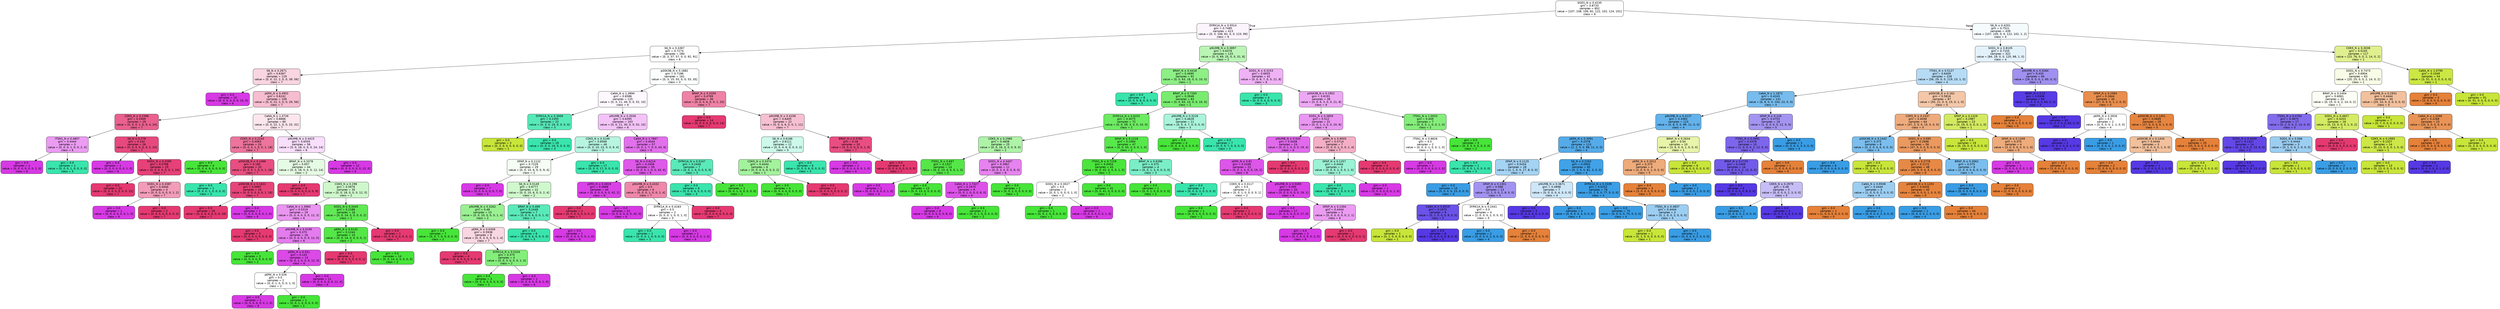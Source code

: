 digraph Tree {
node [shape=box, style="filled, rounded", color="black", fontname=helvetica] ;
edge [fontname=helvetica] ;
0 [label=<SOD1_N &le; 0.4235<br/>gini = 0.8733<br/>samples = 852<br/>value = [107, 108, 106, 82, 122, 102, 124, 101]<br/>class = 6>, fillcolor="#d739e501"] ;
1 [label=<DYRK1A_N &le; 0.5514<br/>gini = 0.7485<br/>samples = 413<br/>value = [0, 3, 106, 82, 0, 0, 123, 99]<br/>class = 6>, fillcolor="#d739e50e"] ;
0 -> 1 [labeldistance=2.5, labelangle=45, headlabel="True"] ;
2 [label=<S6_N &le; 0.4367<br/>gini = 0.7274<br/>samples = 280<br/>value = [0, 3, 37, 57, 0, 0, 92, 91]<br/>class = 6>, fillcolor="#d739e501"] ;
1 -> 2 ;
3 [label=<S6_N &le; 0.2671<br/>gini = 0.6367<br/>samples = 119<br/>value = [0, 0, 22, 2, 0, 0, 39, 56]<br/>class = 7>, fillcolor="#e5397236"] ;
2 -> 3 ;
4 [label=<gini = 0.0<br/>samples = 10<br/>value = [0, 0, 0, 0, 0, 0, 10, 0]<br/>class = 6>, fillcolor="#d739e5ff"] ;
3 -> 4 ;
5 [label=<pERK_N &le; 0.4902<br/>gini = 0.6242<br/>samples = 109<br/>value = [0, 0, 22, 2, 0, 0, 29, 56]<br/>class = 7>, fillcolor="#e5397256"] ;
3 -> 5 ;
6 [label=<CDK5_N &le; 0.2398<br/>gini = 0.2949<br/>samples = 29<br/>value = [0, 0, 0, 1, 0, 0, 4, 24]<br/>class = 7>, fillcolor="#e53972cc"] ;
5 -> 6 ;
7 [label=<ITSN1_N &le; 0.4807<br/>gini = 0.4444<br/>samples = 3<br/>value = [0, 0, 0, 1, 0, 0, 2, 0]<br/>class = 6>, fillcolor="#d739e57f"] ;
6 -> 7 ;
8 [label=<gini = 0.0<br/>samples = 2<br/>value = [0, 0, 0, 0, 0, 0, 2, 0]<br/>class = 6>, fillcolor="#d739e5ff"] ;
7 -> 8 ;
9 [label=<gini = 0.0<br/>samples = 1<br/>value = [0, 0, 0, 1, 0, 0, 0, 0]<br/>class = 3>, fillcolor="#39e5acff"] ;
7 -> 9 ;
10 [label=<S6_N &le; 0.278<br/>gini = 0.142<br/>samples = 26<br/>value = [0, 0, 0, 0, 0, 0, 2, 24]<br/>class = 7>, fillcolor="#e53972ea"] ;
6 -> 10 ;
11 [label=<gini = 0.0<br/>samples = 1<br/>value = [0, 0, 0, 0, 0, 0, 1, 0]<br/>class = 6>, fillcolor="#d739e5ff"] ;
10 -> 11 ;
12 [label=<SOD1_N &le; 0.3295<br/>gini = 0.0768<br/>samples = 25<br/>value = [0, 0, 0, 0, 0, 0, 1, 24]<br/>class = 7>, fillcolor="#e53972f4"] ;
10 -> 12 ;
13 [label=<gini = 0.0<br/>samples = 22<br/>value = [0, 0, 0, 0, 0, 0, 0, 22]<br/>class = 7>, fillcolor="#e53972ff"] ;
12 -> 13 ;
14 [label=<SOD1_N &le; 0.3387<br/>gini = 0.4444<br/>samples = 3<br/>value = [0, 0, 0, 0, 0, 0, 1, 2]<br/>class = 7>, fillcolor="#e539727f"] ;
12 -> 14 ;
15 [label=<gini = 0.0<br/>samples = 1<br/>value = [0, 0, 0, 0, 0, 0, 1, 0]<br/>class = 6>, fillcolor="#d739e5ff"] ;
14 -> 15 ;
16 [label=<gini = 0.0<br/>samples = 2<br/>value = [0, 0, 0, 0, 0, 0, 0, 2]<br/>class = 7>, fillcolor="#e53972ff"] ;
14 -> 16 ;
17 [label=<CaNA_N &le; 1.3726<br/>gini = 0.6666<br/>samples = 80<br/>value = [0, 0, 22, 1, 0, 0, 25, 32]<br/>class = 7>, fillcolor="#e5397220"] ;
5 -> 17 ;
18 [label=<CDK5_N &le; 0.2243<br/>gini = 0.4063<br/>samples = 24<br/>value = [0, 0, 4, 1, 0, 0, 1, 18]<br/>class = 7>, fillcolor="#e53972b2"] ;
17 -> 18 ;
19 [label=<gini = 0.0<br/>samples = 4<br/>value = [0, 0, 4, 0, 0, 0, 0, 0]<br/>class = 2>, fillcolor="#47e539ff"] ;
18 -> 19 ;
20 [label=<pGSK3B_N &le; 0.1466<br/>gini = 0.185<br/>samples = 20<br/>value = [0, 0, 0, 1, 0, 0, 1, 18]<br/>class = 7>, fillcolor="#e53972e4"] ;
18 -> 20 ;
21 [label=<gini = 0.0<br/>samples = 1<br/>value = [0, 0, 0, 1, 0, 0, 0, 0]<br/>class = 3>, fillcolor="#39e5acff"] ;
20 -> 21 ;
22 [label=<pGSK3B_N &le; 0.1822<br/>gini = 0.0997<br/>samples = 19<br/>value = [0, 0, 0, 0, 0, 0, 1, 18]<br/>class = 7>, fillcolor="#e53972f1"] ;
20 -> 22 ;
23 [label=<gini = 0.0<br/>samples = 18<br/>value = [0, 0, 0, 0, 0, 0, 0, 18]<br/>class = 7>, fillcolor="#e53972ff"] ;
22 -> 23 ;
24 [label=<gini = 0.0<br/>samples = 1<br/>value = [0, 0, 0, 0, 0, 0, 1, 0]<br/>class = 6>, fillcolor="#d739e5ff"] ;
22 -> 24 ;
25 [label=<pNUMB_N &le; 0.4415<br/>gini = 0.6505<br/>samples = 56<br/>value = [0, 0, 18, 0, 0, 0, 24, 14]<br/>class = 6>, fillcolor="#d739e528"] ;
17 -> 25 ;
26 [label=<BRAF_N &le; 0.3378<br/>gini = 0.657<br/>samples = 44<br/>value = [0, 0, 18, 0, 0, 0, 12, 14]<br/>class = 2>, fillcolor="#47e53922"] ;
25 -> 26 ;
27 [label=<gini = 0.0<br/>samples = 9<br/>value = [0, 0, 0, 0, 0, 0, 0, 9]<br/>class = 7>, fillcolor="#e53972ff"] ;
26 -> 27 ;
28 [label=<CDK5_N &le; 0.298<br/>gini = 0.5976<br/>samples = 35<br/>value = [0, 0, 18, 0, 0, 0, 12, 5]<br/>class = 2>, fillcolor="#47e53943"] ;
26 -> 28 ;
29 [label=<CaNA_N &le; 1.3965<br/>gini = 0.5319<br/>samples = 19<br/>value = [0, 0, 4, 0, 0, 0, 12, 3]<br/>class = 6>, fillcolor="#d739e588"] ;
28 -> 29 ;
30 [label=<gini = 0.0<br/>samples = 3<br/>value = [0, 0, 0, 0, 0, 0, 0, 3]<br/>class = 7>, fillcolor="#e53972ff"] ;
29 -> 30 ;
31 [label=<pNUMB_N &le; 0.3195<br/>gini = 0.375<br/>samples = 16<br/>value = [0, 0, 4, 0, 0, 0, 12, 0]<br/>class = 6>, fillcolor="#d739e5aa"] ;
29 -> 31 ;
32 [label=<gini = 0.0<br/>samples = 3<br/>value = [0, 0, 3, 0, 0, 0, 0, 0]<br/>class = 2>, fillcolor="#47e539ff"] ;
31 -> 32 ;
33 [label=<pERK_N &le; 0.551<br/>gini = 0.142<br/>samples = 13<br/>value = [0, 0, 1, 0, 0, 0, 12, 0]<br/>class = 6>, fillcolor="#d739e5ea"] ;
31 -> 33 ;
34 [label=<pERK_N &le; 0.526<br/>gini = 0.5<br/>samples = 2<br/>value = [0, 0, 1, 0, 0, 0, 1, 0]<br/>class = 2>, fillcolor="#47e53900"] ;
33 -> 34 ;
35 [label=<gini = 0.0<br/>samples = 1<br/>value = [0, 0, 0, 0, 0, 0, 1, 0]<br/>class = 6>, fillcolor="#d739e5ff"] ;
34 -> 35 ;
36 [label=<gini = 0.0<br/>samples = 1<br/>value = [0, 0, 1, 0, 0, 0, 0, 0]<br/>class = 2>, fillcolor="#47e539ff"] ;
34 -> 36 ;
37 [label=<gini = 0.0<br/>samples = 11<br/>value = [0, 0, 0, 0, 0, 0, 11, 0]<br/>class = 6>, fillcolor="#d739e5ff"] ;
33 -> 37 ;
38 [label=<SOD1_N &le; 0.3445<br/>gini = 0.2188<br/>samples = 16<br/>value = [0, 0, 14, 0, 0, 0, 0, 2]<br/>class = 2>, fillcolor="#47e539db"] ;
28 -> 38 ;
39 [label=<pERK_N &le; 0.5132<br/>gini = 0.1244<br/>samples = 15<br/>value = [0, 0, 14, 0, 0, 0, 0, 1]<br/>class = 2>, fillcolor="#47e539ed"] ;
38 -> 39 ;
40 [label=<gini = 0.0<br/>samples = 1<br/>value = [0, 0, 0, 0, 0, 0, 0, 1]<br/>class = 7>, fillcolor="#e53972ff"] ;
39 -> 40 ;
41 [label=<gini = 0.0<br/>samples = 14<br/>value = [0, 0, 14, 0, 0, 0, 0, 0]<br/>class = 2>, fillcolor="#47e539ff"] ;
39 -> 41 ;
42 [label=<gini = 0.0<br/>samples = 1<br/>value = [0, 0, 0, 0, 0, 0, 0, 1]<br/>class = 7>, fillcolor="#e53972ff"] ;
38 -> 42 ;
43 [label=<gini = 0.0<br/>samples = 12<br/>value = [0, 0, 0, 0, 0, 0, 12, 0]<br/>class = 6>, fillcolor="#d739e5ff"] ;
25 -> 43 ;
44 [label=<pGSK3B_N &le; 0.1882<br/>gini = 0.7186<br/>samples = 161<br/>value = [0, 3, 15, 55, 0, 0, 53, 35]<br/>class = 3>, fillcolor="#39e5ac05"] ;
2 -> 44 ;
45 [label=<CaNA_N &le; 1.3694<br/>gini = 0.6586<br/>samples = 125<br/>value = [0, 3, 11, 49, 0, 0, 52, 10]<br/>class = 6>, fillcolor="#d739e50a"] ;
44 -> 45 ;
46 [label=<DYRK1A_N &le; 0.3006<br/>gini = 0.2355<br/>samples = 22<br/>value = [0, 3, 0, 19, 0, 0, 0, 0]<br/>class = 3>, fillcolor="#39e5acd7"] ;
45 -> 46 ;
47 [label=<gini = 0.0<br/>samples = 3<br/>value = [0, 3, 0, 0, 0, 0, 0, 0]<br/>class = 1>, fillcolor="#c8e539ff"] ;
46 -> 47 ;
48 [label=<gini = 0.0<br/>samples = 19<br/>value = [0, 0, 0, 19, 0, 0, 0, 0]<br/>class = 3>, fillcolor="#39e5acff"] ;
46 -> 48 ;
49 [label=<pNUMB_N &le; 0.3556<br/>gini = 0.6395<br/>samples = 103<br/>value = [0, 0, 11, 30, 0, 0, 52, 10]<br/>class = 6>, fillcolor="#d739e54d"] ;
45 -> 49 ;
50 [label=<CDK5_N &le; 0.3149<br/>gini = 0.6569<br/>samples = 46<br/>value = [0, 0, 10, 23, 0, 0, 9, 4]<br/>class = 3>, fillcolor="#39e5ac5c"] ;
49 -> 50 ;
51 [label=<GFAP_N &le; 0.1122<br/>gini = 0.7229<br/>samples = 29<br/>value = [0, 0, 10, 6, 0, 0, 9, 4]<br/>class = 2>, fillcolor="#47e5390d"] ;
50 -> 51 ;
52 [label=<gini = 0.0<br/>samples = 7<br/>value = [0, 0, 0, 0, 0, 0, 7, 0]<br/>class = 6>, fillcolor="#d739e5ff"] ;
51 -> 52 ;
53 [label=<S6_N &le; 0.5149<br/>gini = 0.6777<br/>samples = 22<br/>value = [0, 0, 10, 6, 0, 0, 2, 4]<br/>class = 2>, fillcolor="#47e53940"] ;
51 -> 53 ;
54 [label=<pNUMB_N &le; 0.3262<br/>gini = 0.48<br/>samples = 15<br/>value = [0, 0, 10, 0, 0, 0, 1, 4]<br/>class = 2>, fillcolor="#47e5398b"] ;
53 -> 54 ;
55 [label=<gini = 0.0<br/>samples = 7<br/>value = [0, 0, 7, 0, 0, 0, 0, 0]<br/>class = 2>, fillcolor="#47e539ff"] ;
54 -> 55 ;
56 [label=<pERK_N &le; 0.6309<br/>gini = 0.5938<br/>samples = 8<br/>value = [0, 0, 3, 0, 0, 0, 1, 4]<br/>class = 7>, fillcolor="#e5397233"] ;
54 -> 56 ;
57 [label=<gini = 0.0<br/>samples = 4<br/>value = [0, 0, 0, 0, 0, 0, 0, 4]<br/>class = 7>, fillcolor="#e53972ff"] ;
56 -> 57 ;
58 [label=<DYRK1A_N &le; 0.5334<br/>gini = 0.375<br/>samples = 4<br/>value = [0, 0, 3, 0, 0, 0, 1, 0]<br/>class = 2>, fillcolor="#47e539aa"] ;
56 -> 58 ;
59 [label=<gini = 0.0<br/>samples = 3<br/>value = [0, 0, 3, 0, 0, 0, 0, 0]<br/>class = 2>, fillcolor="#47e539ff"] ;
58 -> 59 ;
60 [label=<gini = 0.0<br/>samples = 1<br/>value = [0, 0, 0, 0, 0, 0, 1, 0]<br/>class = 6>, fillcolor="#d739e5ff"] ;
58 -> 60 ;
61 [label=<BRAF_N &le; 0.469<br/>gini = 0.2449<br/>samples = 7<br/>value = [0, 0, 0, 6, 0, 0, 1, 0]<br/>class = 3>, fillcolor="#39e5acd4"] ;
53 -> 61 ;
62 [label=<gini = 0.0<br/>samples = 6<br/>value = [0, 0, 0, 6, 0, 0, 0, 0]<br/>class = 3>, fillcolor="#39e5acff"] ;
61 -> 62 ;
63 [label=<gini = 0.0<br/>samples = 1<br/>value = [0, 0, 0, 0, 0, 0, 1, 0]<br/>class = 6>, fillcolor="#d739e5ff"] ;
61 -> 63 ;
64 [label=<gini = 0.0<br/>samples = 17<br/>value = [0, 0, 0, 17, 0, 0, 0, 0]<br/>class = 3>, fillcolor="#39e5acff"] ;
50 -> 64 ;
65 [label=<CaNA_N &le; 1.7867<br/>gini = 0.4044<br/>samples = 57<br/>value = [0, 0, 1, 7, 0, 0, 43, 6]<br/>class = 6>, fillcolor="#d739e5b8"] ;
49 -> 65 ;
66 [label=<S6_N &le; 0.6214<br/>gini = 0.2456<br/>samples = 50<br/>value = [0, 0, 0, 1, 0, 0, 43, 6]<br/>class = 6>, fillcolor="#d739e5d6"] ;
65 -> 66 ;
67 [label=<pERK_N &le; 0.4819<br/>gini = 0.0868<br/>samples = 44<br/>value = [0, 0, 0, 0, 0, 0, 42, 2]<br/>class = 6>, fillcolor="#d739e5f3"] ;
66 -> 67 ;
68 [label=<gini = 0.0<br/>samples = 2<br/>value = [0, 0, 0, 0, 0, 0, 0, 2]<br/>class = 7>, fillcolor="#e53972ff"] ;
67 -> 68 ;
69 [label=<gini = 0.0<br/>samples = 42<br/>value = [0, 0, 0, 0, 0, 0, 42, 0]<br/>class = 6>, fillcolor="#d739e5ff"] ;
67 -> 69 ;
70 [label=<pNUMB_N &le; 0.4332<br/>gini = 0.5<br/>samples = 6<br/>value = [0, 0, 0, 1, 0, 0, 1, 4]<br/>class = 7>, fillcolor="#e5397299"] ;
66 -> 70 ;
71 [label=<DYRK1A_N &le; 0.4163<br/>gini = 0.5<br/>samples = 2<br/>value = [0, 0, 0, 1, 0, 0, 1, 0]<br/>class = 3>, fillcolor="#39e5ac00"] ;
70 -> 71 ;
72 [label=<gini = 0.0<br/>samples = 1<br/>value = [0, 0, 0, 1, 0, 0, 0, 0]<br/>class = 3>, fillcolor="#39e5acff"] ;
71 -> 72 ;
73 [label=<gini = 0.0<br/>samples = 1<br/>value = [0, 0, 0, 0, 0, 0, 1, 0]<br/>class = 6>, fillcolor="#d739e5ff"] ;
71 -> 73 ;
74 [label=<gini = 0.0<br/>samples = 4<br/>value = [0, 0, 0, 0, 0, 0, 0, 4]<br/>class = 7>, fillcolor="#e53972ff"] ;
70 -> 74 ;
75 [label=<DYRK1A_N &le; 0.5247<br/>gini = 0.2449<br/>samples = 7<br/>value = [0, 0, 1, 6, 0, 0, 0, 0]<br/>class = 3>, fillcolor="#39e5acd4"] ;
65 -> 75 ;
76 [label=<gini = 0.0<br/>samples = 6<br/>value = [0, 0, 0, 6, 0, 0, 0, 0]<br/>class = 3>, fillcolor="#39e5acff"] ;
75 -> 76 ;
77 [label=<gini = 0.0<br/>samples = 1<br/>value = [0, 0, 1, 0, 0, 0, 0, 0]<br/>class = 2>, fillcolor="#47e539ff"] ;
75 -> 77 ;
78 [label=<BRAF_N &le; 0.3359<br/>gini = 0.4769<br/>samples = 36<br/>value = [0, 0, 4, 6, 0, 0, 1, 25]<br/>class = 7>, fillcolor="#e53972a2"] ;
44 -> 78 ;
79 [label=<gini = 0.0<br/>samples = 14<br/>value = [0, 0, 0, 0, 0, 0, 0, 14]<br/>class = 7>, fillcolor="#e53972ff"] ;
78 -> 79 ;
80 [label=<pNUMB_N &le; 0.4258<br/>gini = 0.6405<br/>samples = 22<br/>value = [0, 0, 4, 6, 0, 0, 1, 11]<br/>class = 7>, fillcolor="#e5397250"] ;
78 -> 80 ;
81 [label=<S6_N &le; 0.6186<br/>gini = 0.6111<br/>samples = 12<br/>value = [0, 0, 4, 6, 0, 0, 0, 2]<br/>class = 3>, fillcolor="#39e5ac40"] ;
80 -> 81 ;
82 [label=<CDK5_N &le; 0.3374<br/>gini = 0.4444<br/>samples = 6<br/>value = [0, 0, 4, 0, 0, 0, 0, 2]<br/>class = 2>, fillcolor="#47e5397f"] ;
81 -> 82 ;
83 [label=<gini = 0.0<br/>samples = 4<br/>value = [0, 0, 4, 0, 0, 0, 0, 0]<br/>class = 2>, fillcolor="#47e539ff"] ;
82 -> 83 ;
84 [label=<gini = 0.0<br/>samples = 2<br/>value = [0, 0, 0, 0, 0, 0, 0, 2]<br/>class = 7>, fillcolor="#e53972ff"] ;
82 -> 84 ;
85 [label=<gini = 0.0<br/>samples = 6<br/>value = [0, 0, 0, 6, 0, 0, 0, 0]<br/>class = 3>, fillcolor="#39e5acff"] ;
81 -> 85 ;
86 [label=<BRAF_N &le; 0.3782<br/>gini = 0.18<br/>samples = 10<br/>value = [0, 0, 0, 0, 0, 0, 1, 9]<br/>class = 7>, fillcolor="#e53972e3"] ;
80 -> 86 ;
87 [label=<gini = 0.0<br/>samples = 1<br/>value = [0, 0, 0, 0, 0, 0, 1, 0]<br/>class = 6>, fillcolor="#d739e5ff"] ;
86 -> 87 ;
88 [label=<gini = 0.0<br/>samples = 9<br/>value = [0, 0, 0, 0, 0, 0, 0, 9]<br/>class = 7>, fillcolor="#e53972ff"] ;
86 -> 88 ;
89 [label=<pNUMB_N &le; 0.3897<br/>gini = 0.6376<br/>samples = 133<br/>value = [0, 0, 69, 25, 0, 0, 31, 8]<br/>class = 2>, fillcolor="#47e5395f"] ;
1 -> 89 ;
90 [label=<BRAF_N &le; 0.4418<br/>gini = 0.4695<br/>samples = 91<br/>value = [0, 0, 63, 18, 0, 0, 10, 0]<br/>class = 2>, fillcolor="#47e5399d"] ;
89 -> 90 ;
91 [label=<gini = 0.0<br/>samples = 8<br/>value = [0, 0, 0, 8, 0, 0, 0, 0]<br/>class = 3>, fillcolor="#39e5acff"] ;
90 -> 91 ;
92 [label=<BRAF_N &le; 0.7265<br/>gini = 0.3948<br/>samples = 83<br/>value = [0, 0, 63, 10, 0, 0, 10, 0]<br/>class = 2>, fillcolor="#47e539b9"] ;
90 -> 92 ;
93 [label=<DYRK1A_N &le; 0.6202<br/>gini = 0.3075<br/>samples = 72<br/>value = [0, 0, 59, 3, 0, 0, 10, 0]<br/>class = 2>, fillcolor="#47e539ca"] ;
92 -> 93 ;
94 [label=<CDK5_N &le; 0.2985<br/>gini = 0.4608<br/>samples = 25<br/>value = [0, 0, 16, 0, 0, 0, 9, 0]<br/>class = 2>, fillcolor="#47e53970"] ;
93 -> 94 ;
95 [label=<ITSN1_N &le; 0.697<br/>gini = 0.1327<br/>samples = 14<br/>value = [0, 0, 13, 0, 0, 0, 1, 0]<br/>class = 2>, fillcolor="#47e539eb"] ;
94 -> 95 ;
96 [label=<gini = 0.0<br/>samples = 1<br/>value = [0, 0, 0, 0, 0, 0, 1, 0]<br/>class = 6>, fillcolor="#d739e5ff"] ;
95 -> 96 ;
97 [label=<gini = 0.0<br/>samples = 13<br/>value = [0, 0, 13, 0, 0, 0, 0, 0]<br/>class = 2>, fillcolor="#47e539ff"] ;
95 -> 97 ;
98 [label=<SOD1_N &le; 0.3407<br/>gini = 0.3967<br/>samples = 11<br/>value = [0, 0, 3, 0, 0, 0, 8, 0]<br/>class = 6>, fillcolor="#d739e59f"] ;
94 -> 98 ;
99 [label=<CaNA_N &le; 1.7427<br/>gini = 0.1975<br/>samples = 9<br/>value = [0, 0, 1, 0, 0, 0, 8, 0]<br/>class = 6>, fillcolor="#d739e5df"] ;
98 -> 99 ;
100 [label=<gini = 0.0<br/>samples = 8<br/>value = [0, 0, 0, 0, 0, 0, 8, 0]<br/>class = 6>, fillcolor="#d739e5ff"] ;
99 -> 100 ;
101 [label=<gini = 0.0<br/>samples = 1<br/>value = [0, 0, 1, 0, 0, 0, 0, 0]<br/>class = 2>, fillcolor="#47e539ff"] ;
99 -> 101 ;
102 [label=<gini = 0.0<br/>samples = 2<br/>value = [0, 0, 2, 0, 0, 0, 0, 0]<br/>class = 2>, fillcolor="#47e539ff"] ;
98 -> 102 ;
103 [label=<GFAP_N &le; 0.1218<br/>gini = 0.1584<br/>samples = 47<br/>value = [0, 0, 43, 3, 0, 0, 1, 0]<br/>class = 2>, fillcolor="#47e539e8"] ;
93 -> 103 ;
104 [label=<ITSN1_N &le; 0.7229<br/>gini = 0.0454<br/>samples = 43<br/>value = [0, 0, 42, 0, 0, 0, 1, 0]<br/>class = 2>, fillcolor="#47e539f9"] ;
103 -> 104 ;
105 [label=<SOD1_N &le; 0.3027<br/>gini = 0.5<br/>samples = 2<br/>value = [0, 0, 1, 0, 0, 0, 1, 0]<br/>class = 2>, fillcolor="#47e53900"] ;
104 -> 105 ;
106 [label=<gini = 0.0<br/>samples = 1<br/>value = [0, 0, 1, 0, 0, 0, 0, 0]<br/>class = 2>, fillcolor="#47e539ff"] ;
105 -> 106 ;
107 [label=<gini = 0.0<br/>samples = 1<br/>value = [0, 0, 0, 0, 0, 0, 1, 0]<br/>class = 6>, fillcolor="#d739e5ff"] ;
105 -> 107 ;
108 [label=<gini = 0.0<br/>samples = 41<br/>value = [0, 0, 41, 0, 0, 0, 0, 0]<br/>class = 2>, fillcolor="#47e539ff"] ;
104 -> 108 ;
109 [label=<BRAF_N &le; 0.6396<br/>gini = 0.375<br/>samples = 4<br/>value = [0, 0, 1, 3, 0, 0, 0, 0]<br/>class = 3>, fillcolor="#39e5acaa"] ;
103 -> 109 ;
110 [label=<gini = 0.0<br/>samples = 1<br/>value = [0, 0, 1, 0, 0, 0, 0, 0]<br/>class = 2>, fillcolor="#47e539ff"] ;
109 -> 110 ;
111 [label=<gini = 0.0<br/>samples = 3<br/>value = [0, 0, 0, 3, 0, 0, 0, 0]<br/>class = 3>, fillcolor="#39e5acff"] ;
109 -> 111 ;
112 [label=<pNUMB_N &le; 0.3226<br/>gini = 0.4628<br/>samples = 11<br/>value = [0, 0, 4, 7, 0, 0, 0, 0]<br/>class = 3>, fillcolor="#39e5ac6d"] ;
92 -> 112 ;
113 [label=<gini = 0.0<br/>samples = 4<br/>value = [0, 0, 4, 0, 0, 0, 0, 0]<br/>class = 2>, fillcolor="#47e539ff"] ;
112 -> 113 ;
114 [label=<gini = 0.0<br/>samples = 7<br/>value = [0, 0, 0, 7, 0, 0, 0, 0]<br/>class = 3>, fillcolor="#39e5acff"] ;
112 -> 114 ;
115 [label=<SOD1_N &le; 0.3153<br/>gini = 0.6655<br/>samples = 42<br/>value = [0, 0, 6, 7, 0, 0, 21, 8]<br/>class = 6>, fillcolor="#d739e562"] ;
89 -> 115 ;
116 [label=<gini = 0.0<br/>samples = 4<br/>value = [0, 0, 0, 4, 0, 0, 0, 0]<br/>class = 3>, fillcolor="#39e5acff"] ;
115 -> 116 ;
117 [label=<pGSK3B_N &le; 0.1952<br/>gini = 0.6191<br/>samples = 38<br/>value = [0, 0, 6, 3, 0, 0, 21, 8]<br/>class = 6>, fillcolor="#d739e56f"] ;
115 -> 117 ;
118 [label=<SOD1_N &le; 0.3859<br/>gini = 0.512<br/>samples = 31<br/>value = [0, 0, 1, 2, 0, 0, 20, 8]<br/>class = 6>, fillcolor="#d739e585"] ;
117 -> 118 ;
119 [label=<pNUMB_N &le; 0.543<br/>gini = 0.3438<br/>samples = 24<br/>value = [0, 0, 1, 0, 0, 0, 19, 4]<br/>class = 6>, fillcolor="#d739e5bf"] ;
118 -> 119 ;
120 [label=<pERK_N &le; 0.81<br/>gini = 0.2438<br/>samples = 22<br/>value = [0, 0, 1, 0, 0, 0, 19, 2]<br/>class = 6>, fillcolor="#d739e5d9"] ;
119 -> 120 ;
121 [label=<CDK5_N &le; 0.3117<br/>gini = 0.5<br/>samples = 2<br/>value = [0, 0, 1, 0, 0, 0, 0, 1]<br/>class = 2>, fillcolor="#47e53900"] ;
120 -> 121 ;
122 [label=<gini = 0.0<br/>samples = 1<br/>value = [0, 0, 1, 0, 0, 0, 0, 0]<br/>class = 2>, fillcolor="#47e539ff"] ;
121 -> 122 ;
123 [label=<gini = 0.0<br/>samples = 1<br/>value = [0, 0, 0, 0, 0, 0, 0, 1]<br/>class = 7>, fillcolor="#e53972ff"] ;
121 -> 123 ;
124 [label=<pNUMB_N &le; 0.5065<br/>gini = 0.095<br/>samples = 20<br/>value = [0, 0, 0, 0, 0, 0, 19, 1]<br/>class = 6>, fillcolor="#d739e5f2"] ;
120 -> 124 ;
125 [label=<gini = 0.0<br/>samples = 17<br/>value = [0, 0, 0, 0, 0, 0, 17, 0]<br/>class = 6>, fillcolor="#d739e5ff"] ;
124 -> 125 ;
126 [label=<GFAP_N &le; 0.1304<br/>gini = 0.4444<br/>samples = 3<br/>value = [0, 0, 0, 0, 0, 0, 2, 1]<br/>class = 6>, fillcolor="#d739e57f"] ;
124 -> 126 ;
127 [label=<gini = 0.0<br/>samples = 2<br/>value = [0, 0, 0, 0, 0, 0, 2, 0]<br/>class = 6>, fillcolor="#d739e5ff"] ;
126 -> 127 ;
128 [label=<gini = 0.0<br/>samples = 1<br/>value = [0, 0, 0, 0, 0, 0, 0, 1]<br/>class = 7>, fillcolor="#e53972ff"] ;
126 -> 128 ;
129 [label=<gini = 0.0<br/>samples = 2<br/>value = [0, 0, 0, 0, 0, 0, 0, 2]<br/>class = 7>, fillcolor="#e53972ff"] ;
119 -> 129 ;
130 [label=<pERK_N &le; 0.9005<br/>gini = 0.5714<br/>samples = 7<br/>value = [0, 0, 0, 2, 0, 0, 1, 4]<br/>class = 7>, fillcolor="#e5397266"] ;
118 -> 130 ;
131 [label=<GFAP_N &le; 0.1257<br/>gini = 0.4444<br/>samples = 3<br/>value = [0, 0, 0, 2, 0, 0, 1, 0]<br/>class = 3>, fillcolor="#39e5ac7f"] ;
130 -> 131 ;
132 [label=<gini = 0.0<br/>samples = 2<br/>value = [0, 0, 0, 2, 0, 0, 0, 0]<br/>class = 3>, fillcolor="#39e5acff"] ;
131 -> 132 ;
133 [label=<gini = 0.0<br/>samples = 1<br/>value = [0, 0, 0, 0, 0, 0, 1, 0]<br/>class = 6>, fillcolor="#d739e5ff"] ;
131 -> 133 ;
134 [label=<gini = 0.0<br/>samples = 4<br/>value = [0, 0, 0, 0, 0, 0, 0, 4]<br/>class = 7>, fillcolor="#e53972ff"] ;
130 -> 134 ;
135 [label=<ITSN1_N &le; 1.0033<br/>gini = 0.449<br/>samples = 7<br/>value = [0, 0, 5, 1, 0, 0, 1, 0]<br/>class = 2>, fillcolor="#47e539aa"] ;
117 -> 135 ;
136 [label=<ITSN1_N &le; 0.8826<br/>gini = 0.5<br/>samples = 2<br/>value = [0, 0, 0, 1, 0, 0, 1, 0]<br/>class = 3>, fillcolor="#39e5ac00"] ;
135 -> 136 ;
137 [label=<gini = 0.0<br/>samples = 1<br/>value = [0, 0, 0, 0, 0, 0, 1, 0]<br/>class = 6>, fillcolor="#d739e5ff"] ;
136 -> 137 ;
138 [label=<gini = 0.0<br/>samples = 1<br/>value = [0, 0, 0, 1, 0, 0, 0, 0]<br/>class = 3>, fillcolor="#39e5acff"] ;
136 -> 138 ;
139 [label=<gini = 0.0<br/>samples = 5<br/>value = [0, 0, 5, 0, 0, 0, 0, 0]<br/>class = 2>, fillcolor="#47e539ff"] ;
135 -> 139 ;
140 [label=<S6_N &le; 0.4201<br/>gini = 0.7521<br/>samples = 439<br/>value = [107, 105, 0, 0, 122, 102, 1, 2]<br/>class = 4>, fillcolor="#399de50c"] ;
0 -> 140 [labeldistance=2.5, labelangle=-45, headlabel="False"] ;
141 [label=<SOD1_N &le; 0.8105<br/>gini = 0.7103<br/>samples = 322<br/>value = [84, 29, 0, 0, 120, 88, 1, 0]<br/>class = 4>, fillcolor="#399de523"] ;
140 -> 141 ;
142 [label=<ITSN1_N &le; 0.5127<br/>gini = 0.6409<br/>samples = 228<br/>value = [56, 29, 0, 0, 119, 23, 1, 0]<br/>class = 4>, fillcolor="#399de55d"] ;
141 -> 142 ;
143 [label=<CaNA_N &le; 1.1872<br/>gini = 0.4243<br/>samples = 141<br/>value = [6, 8, 0, 0, 104, 23, 0, 0]<br/>class = 4>, fillcolor="#399de5af"] ;
142 -> 143 ;
144 [label=<pNUMB_N &le; 0.4137<br/>gini = 0.3383<br/>samples = 123<br/>value = [5, 8, 0, 0, 99, 11, 0, 0]<br/>class = 4>, fillcolor="#399de5c8"] ;
143 -> 144 ;
145 [label=<pERK_N &le; 0.3091<br/>gini = 0.2378<br/>samples = 113<br/>value = [2, 2, 0, 0, 98, 11, 0, 0]<br/>class = 4>, fillcolor="#399de5da"] ;
144 -> 145 ;
146 [label=<GFAP_N &le; 0.1125<br/>gini = 0.5434<br/>samples = 28<br/>value = [2, 1, 0, 0, 17, 8, 0, 0]<br/>class = 4>, fillcolor="#399de573"] ;
145 -> 146 ;
147 [label=<gini = 0.0<br/>samples = 15<br/>value = [0, 0, 0, 0, 15, 0, 0, 0]<br/>class = 4>, fillcolor="#399de5ff"] ;
146 -> 147 ;
148 [label=<GFAP_N &le; 0.1301<br/>gini = 0.568<br/>samples = 13<br/>value = [2, 1, 0, 0, 2, 8, 0, 0]<br/>class = 5>, fillcolor="#5639e58b"] ;
146 -> 148 ;
149 [label=<CaNA_N &le; 0.8519<br/>gini = 0.1975<br/>samples = 9<br/>value = [0, 1, 0, 0, 0, 8, 0, 0]<br/>class = 5>, fillcolor="#5639e5df"] ;
148 -> 149 ;
150 [label=<gini = 0.0<br/>samples = 1<br/>value = [0, 1, 0, 0, 0, 0, 0, 0]<br/>class = 1>, fillcolor="#c8e539ff"] ;
149 -> 150 ;
151 [label=<gini = 0.0<br/>samples = 8<br/>value = [0, 0, 0, 0, 0, 8, 0, 0]<br/>class = 5>, fillcolor="#5639e5ff"] ;
149 -> 151 ;
152 [label=<DYRK1A_N &le; 0.2441<br/>gini = 0.5<br/>samples = 4<br/>value = [2, 0, 0, 0, 2, 0, 0, 0]<br/>class = 0>, fillcolor="#e5813900"] ;
148 -> 152 ;
153 [label=<gini = 0.0<br/>samples = 2<br/>value = [0, 0, 0, 0, 2, 0, 0, 0]<br/>class = 4>, fillcolor="#399de5ff"] ;
152 -> 153 ;
154 [label=<gini = 0.0<br/>samples = 2<br/>value = [2, 0, 0, 0, 0, 0, 0, 0]<br/>class = 0>, fillcolor="#e58139ff"] ;
152 -> 154 ;
155 [label=<S6_N &le; 0.2263<br/>gini = 0.0905<br/>samples = 85<br/>value = [0, 1, 0, 0, 81, 3, 0, 0]<br/>class = 4>, fillcolor="#399de5f3"] ;
145 -> 155 ;
156 [label=<pNUMB_N &le; 0.3671<br/>gini = 0.4898<br/>samples = 7<br/>value = [0, 0, 0, 0, 4, 3, 0, 0]<br/>class = 4>, fillcolor="#399de540"] ;
155 -> 156 ;
157 [label=<gini = 0.0<br/>samples = 3<br/>value = [0, 0, 0, 0, 0, 3, 0, 0]<br/>class = 5>, fillcolor="#5639e5ff"] ;
156 -> 157 ;
158 [label=<gini = 0.0<br/>samples = 4<br/>value = [0, 0, 0, 0, 4, 0, 0, 0]<br/>class = 4>, fillcolor="#399de5ff"] ;
156 -> 158 ;
159 [label=<DYRK1A_N &le; 0.3339<br/>gini = 0.0253<br/>samples = 78<br/>value = [0, 1, 0, 0, 77, 0, 0, 0]<br/>class = 4>, fillcolor="#399de5fc"] ;
155 -> 159 ;
160 [label=<gini = 0.0<br/>samples = 75<br/>value = [0, 0, 0, 0, 75, 0, 0, 0]<br/>class = 4>, fillcolor="#399de5ff"] ;
159 -> 160 ;
161 [label=<ITSN1_N &le; 0.4837<br/>gini = 0.4444<br/>samples = 3<br/>value = [0, 1, 0, 0, 2, 0, 0, 0]<br/>class = 4>, fillcolor="#399de57f"] ;
159 -> 161 ;
162 [label=<gini = 0.0<br/>samples = 1<br/>value = [0, 1, 0, 0, 0, 0, 0, 0]<br/>class = 1>, fillcolor="#c8e539ff"] ;
161 -> 162 ;
163 [label=<gini = 0.0<br/>samples = 2<br/>value = [0, 0, 0, 0, 2, 0, 0, 0]<br/>class = 4>, fillcolor="#399de5ff"] ;
161 -> 163 ;
164 [label=<BRAF_N &le; 0.2634<br/>gini = 0.54<br/>samples = 10<br/>value = [3, 6, 0, 0, 1, 0, 0, 0]<br/>class = 1>, fillcolor="#c8e5396d"] ;
144 -> 164 ;
165 [label=<pERK_N &le; 0.3312<br/>gini = 0.375<br/>samples = 4<br/>value = [3, 0, 0, 0, 1, 0, 0, 0]<br/>class = 0>, fillcolor="#e58139aa"] ;
164 -> 165 ;
166 [label=<gini = 0.0<br/>samples = 3<br/>value = [3, 0, 0, 0, 0, 0, 0, 0]<br/>class = 0>, fillcolor="#e58139ff"] ;
165 -> 166 ;
167 [label=<gini = 0.0<br/>samples = 1<br/>value = [0, 0, 0, 0, 1, 0, 0, 0]<br/>class = 4>, fillcolor="#399de5ff"] ;
165 -> 167 ;
168 [label=<gini = 0.0<br/>samples = 6<br/>value = [0, 6, 0, 0, 0, 0, 0, 0]<br/>class = 1>, fillcolor="#c8e539ff"] ;
164 -> 168 ;
169 [label=<GFAP_N &le; 0.126<br/>gini = 0.4753<br/>samples = 18<br/>value = [1, 0, 0, 0, 5, 12, 0, 0]<br/>class = 5>, fillcolor="#5639e589"] ;
143 -> 169 ;
170 [label=<ITSN1_N &le; 0.4991<br/>gini = 0.3378<br/>samples = 15<br/>value = [1, 0, 0, 0, 2, 12, 0, 0]<br/>class = 5>, fillcolor="#5639e5c4"] ;
169 -> 170 ;
171 [label=<BRAF_N &le; 0.2725<br/>gini = 0.2449<br/>samples = 14<br/>value = [0, 0, 0, 0, 2, 12, 0, 0]<br/>class = 5>, fillcolor="#5639e5d4"] ;
170 -> 171 ;
172 [label=<gini = 0.0<br/>samples = 9<br/>value = [0, 0, 0, 0, 0, 9, 0, 0]<br/>class = 5>, fillcolor="#5639e5ff"] ;
171 -> 172 ;
173 [label=<CDK5_N &le; 0.2979<br/>gini = 0.48<br/>samples = 5<br/>value = [0, 0, 0, 0, 2, 3, 0, 0]<br/>class = 5>, fillcolor="#5639e555"] ;
171 -> 173 ;
174 [label=<gini = 0.0<br/>samples = 2<br/>value = [0, 0, 0, 0, 2, 0, 0, 0]<br/>class = 4>, fillcolor="#399de5ff"] ;
173 -> 174 ;
175 [label=<gini = 0.0<br/>samples = 3<br/>value = [0, 0, 0, 0, 0, 3, 0, 0]<br/>class = 5>, fillcolor="#5639e5ff"] ;
173 -> 175 ;
176 [label=<gini = 0.0<br/>samples = 1<br/>value = [1, 0, 0, 0, 0, 0, 0, 0]<br/>class = 0>, fillcolor="#e58139ff"] ;
170 -> 176 ;
177 [label=<gini = 0.0<br/>samples = 3<br/>value = [0, 0, 0, 0, 3, 0, 0, 0]<br/>class = 4>, fillcolor="#399de5ff"] ;
169 -> 177 ;
178 [label=<pGSK3B_N &le; 0.162<br/>gini = 0.5816<br/>samples = 87<br/>value = [50, 21, 0, 0, 15, 0, 1, 0]<br/>class = 0>, fillcolor="#e5813970"] ;
142 -> 178 ;
179 [label=<CDK5_N &le; 0.2437<br/>gini = 0.4048<br/>samples = 64<br/>value = [47, 2, 0, 0, 15, 0, 0, 0]<br/>class = 0>, fillcolor="#e58139a7"] ;
178 -> 179 ;
180 [label=<pGSK3B_N &le; 0.1442<br/>gini = 0.375<br/>samples = 8<br/>value = [0, 2, 0, 0, 6, 0, 0, 0]<br/>class = 4>, fillcolor="#399de5aa"] ;
179 -> 180 ;
181 [label=<gini = 0.0<br/>samples = 6<br/>value = [0, 0, 0, 0, 6, 0, 0, 0]<br/>class = 4>, fillcolor="#399de5ff"] ;
180 -> 181 ;
182 [label=<gini = 0.0<br/>samples = 2<br/>value = [0, 2, 0, 0, 0, 0, 0, 0]<br/>class = 1>, fillcolor="#c8e539ff"] ;
180 -> 182 ;
183 [label=<SOD1_N &le; 0.695<br/>gini = 0.2698<br/>samples = 56<br/>value = [47, 0, 0, 0, 9, 0, 0, 0]<br/>class = 0>, fillcolor="#e58139ce"] ;
179 -> 183 ;
184 [label=<S6_N &le; 0.2776<br/>gini = 0.1172<br/>samples = 48<br/>value = [45, 0, 0, 0, 3, 0, 0, 0]<br/>class = 0>, fillcolor="#e58139ee"] ;
183 -> 184 ;
185 [label=<CaNA_N &le; 0.9508<br/>gini = 0.4444<br/>samples = 3<br/>value = [1, 0, 0, 0, 2, 0, 0, 0]<br/>class = 4>, fillcolor="#399de57f"] ;
184 -> 185 ;
186 [label=<gini = 0.0<br/>samples = 1<br/>value = [1, 0, 0, 0, 0, 0, 0, 0]<br/>class = 0>, fillcolor="#e58139ff"] ;
185 -> 186 ;
187 [label=<gini = 0.0<br/>samples = 2<br/>value = [0, 0, 0, 0, 2, 0, 0, 0]<br/>class = 4>, fillcolor="#399de5ff"] ;
185 -> 187 ;
188 [label=<pGSK3B_N &le; 0.1203<br/>gini = 0.0435<br/>samples = 45<br/>value = [44, 0, 0, 0, 1, 0, 0, 0]<br/>class = 0>, fillcolor="#e58139f9"] ;
184 -> 188 ;
189 [label=<gini = 0.0<br/>samples = 1<br/>value = [0, 0, 0, 0, 1, 0, 0, 0]<br/>class = 4>, fillcolor="#399de5ff"] ;
188 -> 189 ;
190 [label=<gini = 0.0<br/>samples = 44<br/>value = [44, 0, 0, 0, 0, 0, 0, 0]<br/>class = 0>, fillcolor="#e58139ff"] ;
188 -> 190 ;
191 [label=<BRAF_N &le; 0.3062<br/>gini = 0.375<br/>samples = 8<br/>value = [2, 0, 0, 0, 6, 0, 0, 0]<br/>class = 4>, fillcolor="#399de5aa"] ;
183 -> 191 ;
192 [label=<gini = 0.0<br/>samples = 6<br/>value = [0, 0, 0, 0, 6, 0, 0, 0]<br/>class = 4>, fillcolor="#399de5ff"] ;
191 -> 192 ;
193 [label=<gini = 0.0<br/>samples = 2<br/>value = [2, 0, 0, 0, 0, 0, 0, 0]<br/>class = 0>, fillcolor="#e58139ff"] ;
191 -> 193 ;
194 [label=<GFAP_N &le; 0.1329<br/>gini = 0.2987<br/>samples = 23<br/>value = [3, 19, 0, 0, 0, 0, 1, 0]<br/>class = 1>, fillcolor="#c8e539cc"] ;
178 -> 194 ;
195 [label=<gini = 0.0<br/>samples = 19<br/>value = [0, 19, 0, 0, 0, 0, 0, 0]<br/>class = 1>, fillcolor="#c8e539ff"] ;
194 -> 195 ;
196 [label=<GFAP_N &le; 0.1349<br/>gini = 0.375<br/>samples = 4<br/>value = [3, 0, 0, 0, 0, 0, 1, 0]<br/>class = 0>, fillcolor="#e58139aa"] ;
194 -> 196 ;
197 [label=<gini = 0.0<br/>samples = 1<br/>value = [0, 0, 0, 0, 0, 0, 1, 0]<br/>class = 6>, fillcolor="#d739e5ff"] ;
196 -> 197 ;
198 [label=<gini = 0.0<br/>samples = 3<br/>value = [3, 0, 0, 0, 0, 0, 0, 0]<br/>class = 0>, fillcolor="#e58139ff"] ;
196 -> 198 ;
199 [label=<pNUMB_N &le; 0.3284<br/>gini = 0.433<br/>samples = 94<br/>value = [28, 0, 0, 0, 1, 65, 0, 0]<br/>class = 5>, fillcolor="#5639e58f"] ;
141 -> 199 ;
200 [label=<BRAF_N &le; 0.21<br/>gini = 0.0308<br/>samples = 64<br/>value = [1, 0, 0, 0, 0, 63, 0, 0]<br/>class = 5>, fillcolor="#5639e5fb"] ;
199 -> 200 ;
201 [label=<gini = 0.0<br/>samples = 1<br/>value = [1, 0, 0, 0, 0, 0, 0, 0]<br/>class = 0>, fillcolor="#e58139ff"] ;
200 -> 201 ;
202 [label=<gini = 0.0<br/>samples = 63<br/>value = [0, 0, 0, 0, 0, 63, 0, 0]<br/>class = 5>, fillcolor="#5639e5ff"] ;
200 -> 202 ;
203 [label=<GFAP_N &le; 0.1064<br/>gini = 0.1844<br/>samples = 30<br/>value = [27, 0, 0, 0, 1, 2, 0, 0]<br/>class = 0>, fillcolor="#e58139e4"] ;
199 -> 203 ;
204 [label=<pERK_N &le; 0.3926<br/>gini = 0.5<br/>samples = 2<br/>value = [0, 0, 0, 0, 1, 1, 0, 0]<br/>class = 4>, fillcolor="#399de500"] ;
203 -> 204 ;
205 [label=<gini = 0.0<br/>samples = 1<br/>value = [0, 0, 0, 0, 0, 1, 0, 0]<br/>class = 5>, fillcolor="#5639e5ff"] ;
204 -> 205 ;
206 [label=<gini = 0.0<br/>samples = 1<br/>value = [0, 0, 0, 0, 1, 0, 0, 0]<br/>class = 4>, fillcolor="#399de5ff"] ;
204 -> 206 ;
207 [label=<pGSK3B_N &le; 0.1451<br/>gini = 0.0689<br/>samples = 28<br/>value = [27, 0, 0, 0, 0, 1, 0, 0]<br/>class = 0>, fillcolor="#e58139f6"] ;
203 -> 207 ;
208 [label=<pGSK3B_N &le; 0.1434<br/>gini = 0.4444<br/>samples = 3<br/>value = [2, 0, 0, 0, 0, 1, 0, 0]<br/>class = 0>, fillcolor="#e581397f"] ;
207 -> 208 ;
209 [label=<gini = 0.0<br/>samples = 2<br/>value = [2, 0, 0, 0, 0, 0, 0, 0]<br/>class = 0>, fillcolor="#e58139ff"] ;
208 -> 209 ;
210 [label=<gini = 0.0<br/>samples = 1<br/>value = [0, 0, 0, 0, 0, 1, 0, 0]<br/>class = 5>, fillcolor="#5639e5ff"] ;
208 -> 210 ;
211 [label=<gini = 0.0<br/>samples = 25<br/>value = [25, 0, 0, 0, 0, 0, 0, 0]<br/>class = 0>, fillcolor="#e58139ff"] ;
207 -> 211 ;
212 [label=<CDK5_N &le; 0.3038<br/>gini = 0.5245<br/>samples = 117<br/>value = [23, 76, 0, 0, 2, 14, 0, 2]<br/>class = 1>, fillcolor="#c8e53990"] ;
140 -> 212 ;
213 [label=<SOD1_N &le; 0.7473<br/>gini = 0.6904<br/>samples = 63<br/>value = [20, 25, 0, 0, 2, 14, 0, 2]<br/>class = 1>, fillcolor="#c8e5391e"] ;
212 -> 213 ;
214 [label=<BRAF_N &le; 0.2404<br/>gini = 0.6061<br/>samples = 33<br/>value = [0, 15, 0, 0, 2, 14, 0, 2]<br/>class = 1>, fillcolor="#c8e5390d"] ;
213 -> 214 ;
215 [label=<ITSN1_N &le; 0.4784<br/>gini = 0.3875<br/>samples = 17<br/>value = [0, 2, 0, 0, 2, 13, 0, 0]<br/>class = 5>, fillcolor="#5639e5bb"] ;
214 -> 215 ;
216 [label=<SOD1_N &le; 0.4449<br/>gini = 0.1327<br/>samples = 14<br/>value = [0, 1, 0, 0, 0, 13, 0, 0]<br/>class = 5>, fillcolor="#5639e5eb"] ;
215 -> 216 ;
217 [label=<gini = 0.0<br/>samples = 1<br/>value = [0, 1, 0, 0, 0, 0, 0, 0]<br/>class = 1>, fillcolor="#c8e539ff"] ;
216 -> 217 ;
218 [label=<gini = 0.0<br/>samples = 13<br/>value = [0, 0, 0, 0, 0, 13, 0, 0]<br/>class = 5>, fillcolor="#5639e5ff"] ;
216 -> 218 ;
219 [label=<SOD1_N &le; 0.566<br/>gini = 0.4444<br/>samples = 3<br/>value = [0, 1, 0, 0, 2, 0, 0, 0]<br/>class = 4>, fillcolor="#399de57f"] ;
215 -> 219 ;
220 [label=<gini = 0.0<br/>samples = 1<br/>value = [0, 1, 0, 0, 0, 0, 0, 0]<br/>class = 1>, fillcolor="#c8e539ff"] ;
219 -> 220 ;
221 [label=<gini = 0.0<br/>samples = 2<br/>value = [0, 0, 0, 0, 2, 0, 0, 0]<br/>class = 4>, fillcolor="#399de5ff"] ;
219 -> 221 ;
222 [label=<SOD1_N &le; 0.4657<br/>gini = 0.3203<br/>samples = 16<br/>value = [0, 13, 0, 0, 0, 1, 0, 2]<br/>class = 1>, fillcolor="#c8e539c8"] ;
214 -> 222 ;
223 [label=<gini = 0.0<br/>samples = 2<br/>value = [0, 0, 0, 0, 0, 0, 0, 2]<br/>class = 7>, fillcolor="#e53972ff"] ;
222 -> 223 ;
224 [label=<CDK5_N &le; 0.2993<br/>gini = 0.1327<br/>samples = 14<br/>value = [0, 13, 0, 0, 0, 1, 0, 0]<br/>class = 1>, fillcolor="#c8e539eb"] ;
222 -> 224 ;
225 [label=<gini = 0.0<br/>samples = 13<br/>value = [0, 13, 0, 0, 0, 0, 0, 0]<br/>class = 1>, fillcolor="#c8e539ff"] ;
224 -> 225 ;
226 [label=<gini = 0.0<br/>samples = 1<br/>value = [0, 0, 0, 0, 0, 1, 0, 0]<br/>class = 5>, fillcolor="#5639e5ff"] ;
224 -> 226 ;
227 [label=<pNUMB_N &le; 0.2931<br/>gini = 0.4444<br/>samples = 30<br/>value = [20, 10, 0, 0, 0, 0, 0, 0]<br/>class = 0>, fillcolor="#e581397f"] ;
213 -> 227 ;
228 [label=<gini = 0.0<br/>samples = 7<br/>value = [0, 7, 0, 0, 0, 0, 0, 0]<br/>class = 1>, fillcolor="#c8e539ff"] ;
227 -> 228 ;
229 [label=<CaNA_N &le; 1.3266<br/>gini = 0.2268<br/>samples = 23<br/>value = [20, 3, 0, 0, 0, 0, 0, 0]<br/>class = 0>, fillcolor="#e58139d9"] ;
227 -> 229 ;
230 [label=<gini = 0.0<br/>samples = 20<br/>value = [20, 0, 0, 0, 0, 0, 0, 0]<br/>class = 0>, fillcolor="#e58139ff"] ;
229 -> 230 ;
231 [label=<gini = 0.0<br/>samples = 3<br/>value = [0, 3, 0, 0, 0, 0, 0, 0]<br/>class = 1>, fillcolor="#c8e539ff"] ;
229 -> 231 ;
232 [label=<CaNA_N &le; 1.0795<br/>gini = 0.1049<br/>samples = 54<br/>value = [3, 51, 0, 0, 0, 0, 0, 0]<br/>class = 1>, fillcolor="#c8e539f0"] ;
212 -> 232 ;
233 [label=<gini = 0.0<br/>samples = 3<br/>value = [3, 0, 0, 0, 0, 0, 0, 0]<br/>class = 0>, fillcolor="#e58139ff"] ;
232 -> 233 ;
234 [label=<gini = 0.0<br/>samples = 51<br/>value = [0, 51, 0, 0, 0, 0, 0, 0]<br/>class = 1>, fillcolor="#c8e539ff"] ;
232 -> 234 ;
}